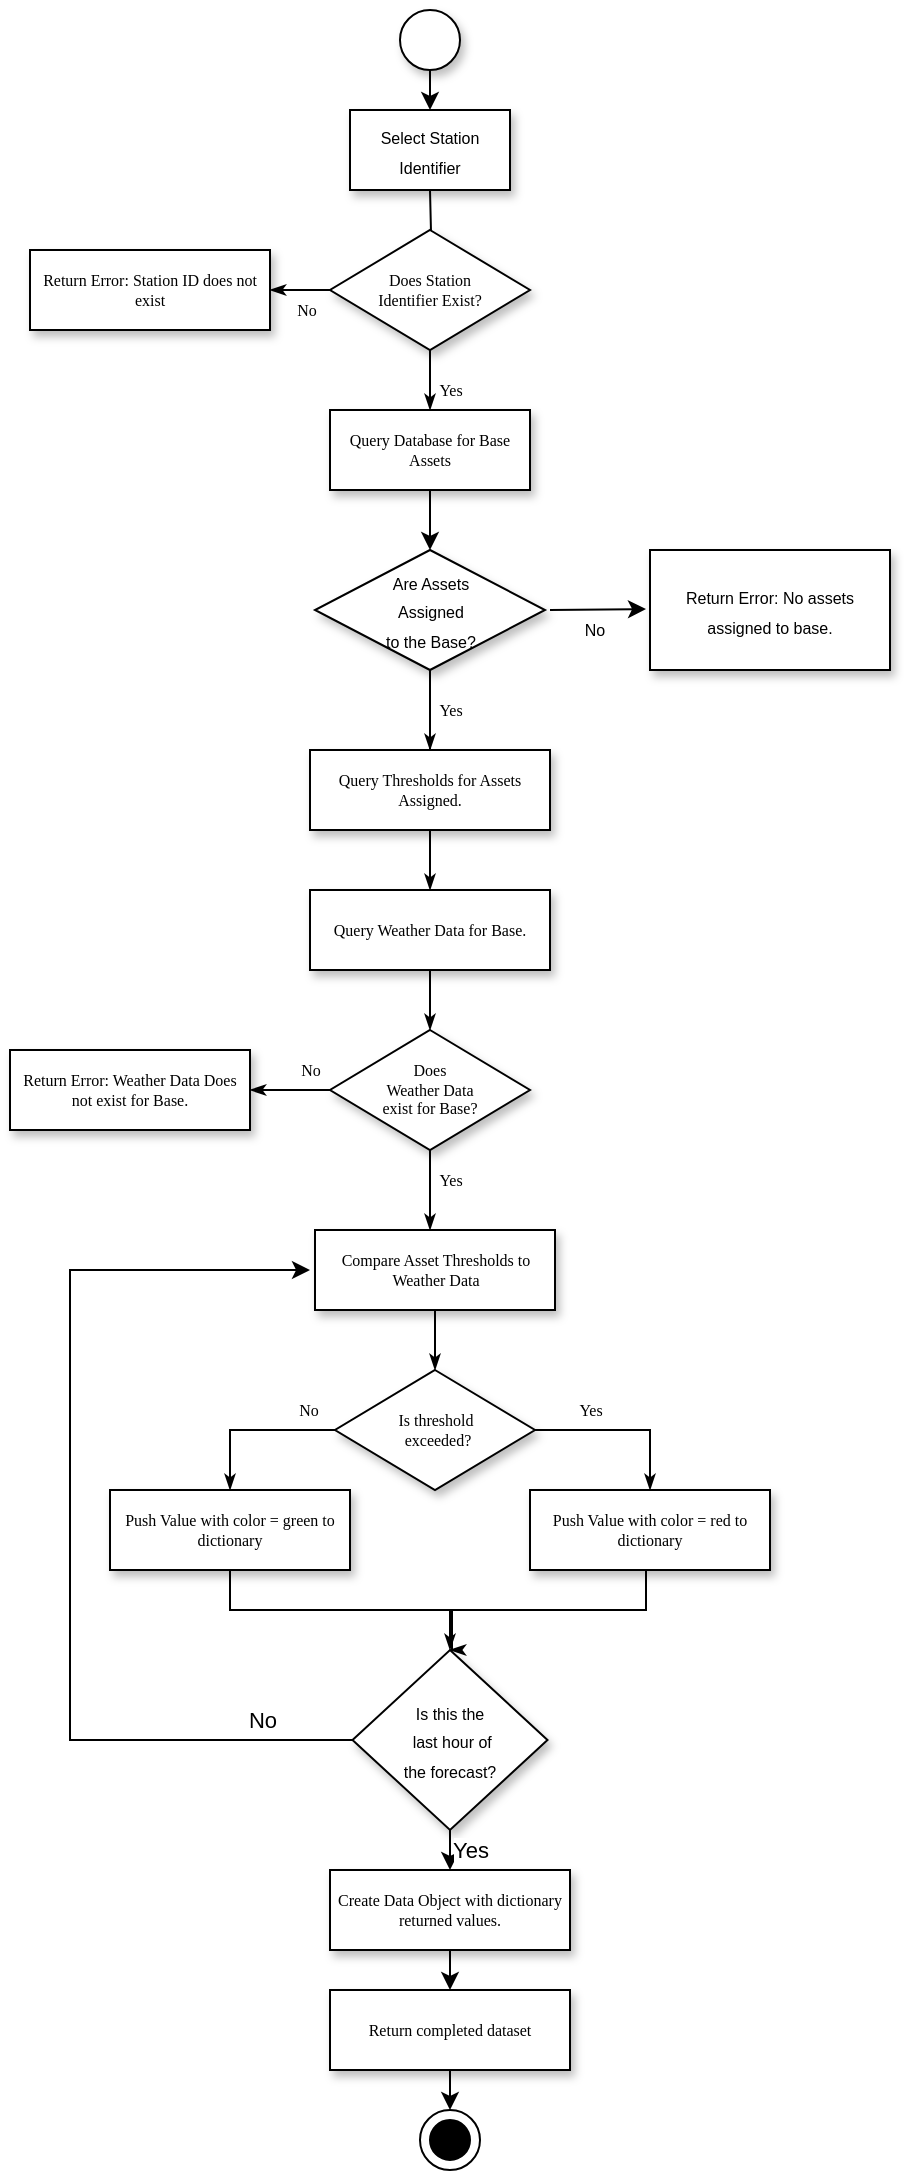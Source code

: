 <mxfile version="21.1.2" type="github">
  <diagram name="Page-1" id="edf60f1a-56cd-e834-aa8a-f176f3a09ee4">
    <mxGraphModel dx="1194" dy="1763" grid="1" gridSize="10" guides="1" tooltips="1" connect="1" arrows="1" fold="1" page="1" pageScale="1" pageWidth="850" pageHeight="1100" background="none" math="0" shadow="0">
      <root>
        <mxCell id="0" />
        <mxCell id="1" parent="0" />
        <mxCell id="60e70716793133e9-32" style="edgeStyle=orthogonalEdgeStyle;rounded=0;html=1;labelBackgroundColor=none;startSize=5;endArrow=classicThin;endFill=1;endSize=5;jettySize=auto;orthogonalLoop=1;strokeWidth=1;fontFamily=Verdana;fontSize=8;" parent="1" target="60e70716793133e9-5" edge="1">
          <mxGeometry relative="1" as="geometry">
            <mxPoint x="420" y="-1000" as="sourcePoint" />
          </mxGeometry>
        </mxCell>
        <mxCell id="60e70716793133e9-33" value="Yes" style="edgeStyle=orthogonalEdgeStyle;rounded=0;html=1;labelBackgroundColor=none;startSize=5;endArrow=classicThin;endFill=1;endSize=5;jettySize=auto;orthogonalLoop=1;strokeWidth=1;fontFamily=Verdana;fontSize=8;entryX=0.5;entryY=0;entryDx=0;entryDy=0;" parent="1" source="60e70716793133e9-5" edge="1" target="60e70716793133e9-8">
          <mxGeometry x="0.6" y="10" relative="1" as="geometry">
            <mxPoint as="offset" />
            <mxPoint x="370" y="-800" as="targetPoint" />
          </mxGeometry>
        </mxCell>
        <mxCell id="60e70716793133e9-37" value="No" style="edgeStyle=orthogonalEdgeStyle;rounded=0;html=1;labelBackgroundColor=none;startSize=5;endArrow=classicThin;endFill=1;endSize=5;jettySize=auto;orthogonalLoop=1;strokeWidth=1;fontFamily=Verdana;fontSize=8;" parent="1" source="60e70716793133e9-5" target="60e70716793133e9-9" edge="1">
          <mxGeometry x="-0.5" y="10" relative="1" as="geometry">
            <mxPoint as="offset" />
          </mxGeometry>
        </mxCell>
        <mxCell id="60e70716793133e9-5" value="Does Station &lt;br&gt;Identifier Exist?" style="rhombus;whiteSpace=wrap;html=1;rounded=0;shadow=1;labelBackgroundColor=none;strokeWidth=1;fontFamily=Verdana;fontSize=8;align=center;" parent="1" vertex="1">
          <mxGeometry x="370" y="-980" width="100" height="60" as="geometry" />
        </mxCell>
        <mxCell id="60e70716793133e9-8" value="Query Database for Base Assets" style="rounded=0;whiteSpace=wrap;html=1;shadow=1;labelBackgroundColor=none;strokeWidth=1;fontFamily=Verdana;fontSize=8;align=center;" parent="1" vertex="1">
          <mxGeometry x="370" y="-890" width="100" height="40" as="geometry" />
        </mxCell>
        <mxCell id="60e70716793133e9-9" value="Return Error: Station ID does not exist" style="whiteSpace=wrap;html=1;rounded=0;shadow=1;labelBackgroundColor=none;strokeWidth=1;fontFamily=Verdana;fontSize=8;align=center;" parent="1" vertex="1">
          <mxGeometry x="220" y="-970" width="120" height="40" as="geometry" />
        </mxCell>
        <mxCell id="60e70716793133e9-39" value="Yes" style="edgeStyle=orthogonalEdgeStyle;rounded=0;html=1;labelBackgroundColor=none;startSize=5;endArrow=classicThin;endFill=1;endSize=5;jettySize=auto;orthogonalLoop=1;strokeWidth=1;fontFamily=Verdana;fontSize=8;" parent="1" target="60e70716793133e9-12" edge="1">
          <mxGeometry x="0.636" y="10" relative="1" as="geometry">
            <mxPoint x="420" y="-690" as="sourcePoint" />
            <mxPoint as="offset" />
            <Array as="points">
              <mxPoint x="420" y="-760" />
              <mxPoint x="420" y="-760" />
            </Array>
          </mxGeometry>
        </mxCell>
        <mxCell id="60e70716793133e9-40" style="edgeStyle=orthogonalEdgeStyle;rounded=0;html=1;labelBackgroundColor=none;startSize=5;endArrow=classicThin;endFill=1;endSize=5;jettySize=auto;orthogonalLoop=1;strokeWidth=1;fontFamily=Verdana;fontSize=8;" parent="1" source="60e70716793133e9-12" target="60e70716793133e9-13" edge="1">
          <mxGeometry relative="1" as="geometry" />
        </mxCell>
        <mxCell id="60e70716793133e9-12" value="Query Thresholds for Assets Assigned." style="whiteSpace=wrap;html=1;rounded=0;shadow=1;labelBackgroundColor=none;strokeWidth=1;fontFamily=Verdana;fontSize=8;align=center;spacing=6;" parent="1" vertex="1">
          <mxGeometry x="360" y="-720" width="120" height="40" as="geometry" />
        </mxCell>
        <mxCell id="60e70716793133e9-42" style="edgeStyle=orthogonalEdgeStyle;rounded=0;html=1;labelBackgroundColor=none;startSize=5;endArrow=classicThin;endFill=1;endSize=5;jettySize=auto;orthogonalLoop=1;strokeWidth=1;fontFamily=Verdana;fontSize=8;" parent="1" source="60e70716793133e9-13" target="60e70716793133e9-14" edge="1">
          <mxGeometry relative="1" as="geometry" />
        </mxCell>
        <mxCell id="60e70716793133e9-13" value="Query Weather Data for Base." style="whiteSpace=wrap;html=1;rounded=0;shadow=1;labelBackgroundColor=none;strokeWidth=1;fontFamily=Verdana;fontSize=8;align=center;" parent="1" vertex="1">
          <mxGeometry x="360" y="-650" width="120" height="40" as="geometry" />
        </mxCell>
        <mxCell id="60e70716793133e9-44" value="No" style="edgeStyle=orthogonalEdgeStyle;rounded=0;html=1;labelBackgroundColor=none;startSize=5;endArrow=classicThin;endFill=1;endSize=5;jettySize=auto;orthogonalLoop=1;strokeWidth=1;fontFamily=Verdana;fontSize=8;" parent="1" source="60e70716793133e9-14" target="60e70716793133e9-16" edge="1">
          <mxGeometry x="-0.5" y="-10" relative="1" as="geometry">
            <mxPoint as="offset" />
          </mxGeometry>
        </mxCell>
        <mxCell id="60e70716793133e9-14" value="Does &lt;br&gt;Weather Data &lt;br&gt;exist for Base?" style="rhombus;whiteSpace=wrap;html=1;rounded=0;shadow=1;labelBackgroundColor=none;strokeWidth=1;fontFamily=Verdana;fontSize=8;align=center;" parent="1" vertex="1">
          <mxGeometry x="370" y="-580" width="100" height="60" as="geometry" />
        </mxCell>
        <mxCell id="60e70716793133e9-16" value="Return Error: Weather Data Does not exist for Base." style="whiteSpace=wrap;html=1;rounded=0;shadow=1;labelBackgroundColor=none;strokeWidth=1;fontFamily=Verdana;fontSize=8;align=center;" parent="1" vertex="1">
          <mxGeometry x="210" y="-570" width="120" height="40" as="geometry" />
        </mxCell>
        <mxCell id="60e70716793133e9-48" style="edgeStyle=orthogonalEdgeStyle;rounded=0;html=1;labelBackgroundColor=none;startSize=5;endArrow=classicThin;endFill=1;endSize=5;jettySize=auto;orthogonalLoop=1;strokeWidth=1;fontFamily=Verdana;fontSize=8;entryX=0.5;entryY=0;entryDx=0;entryDy=0;" parent="1" source="60e70716793133e9-18" edge="1" target="60e70716793133e9-21">
          <mxGeometry relative="1" as="geometry">
            <mxPoint x="422.5" y="-290" as="targetPoint" />
          </mxGeometry>
        </mxCell>
        <mxCell id="60e70716793133e9-18" value="Compare Asset Thresholds to Weather Data" style="whiteSpace=wrap;html=1;rounded=0;shadow=1;labelBackgroundColor=none;strokeWidth=1;fontFamily=Verdana;fontSize=8;align=center;" parent="1" vertex="1">
          <mxGeometry x="362.5" y="-480" width="120" height="40" as="geometry" />
        </mxCell>
        <mxCell id="60e70716793133e9-54" value="No" style="edgeStyle=orthogonalEdgeStyle;rounded=0;html=1;labelBackgroundColor=none;startSize=5;endArrow=classicThin;endFill=1;endSize=5;jettySize=auto;orthogonalLoop=1;strokeWidth=1;fontFamily=Verdana;fontSize=8;exitX=0;exitY=0.5;exitDx=0;exitDy=0;entryX=0.5;entryY=0;entryDx=0;entryDy=0;" parent="1" source="60e70716793133e9-21" edge="1" target="60e70716793133e9-23">
          <mxGeometry x="-0.66" y="-10" relative="1" as="geometry">
            <mxPoint as="offset" />
            <mxPoint x="327.5" y="-190" as="targetPoint" />
          </mxGeometry>
        </mxCell>
        <mxCell id="60e70716793133e9-21" value="Is threshold&lt;br&gt;&amp;nbsp;exceeded?" style="rhombus;whiteSpace=wrap;html=1;rounded=0;shadow=1;labelBackgroundColor=none;strokeWidth=1;fontFamily=Verdana;fontSize=8;align=center;" parent="1" vertex="1">
          <mxGeometry x="372.5" y="-410" width="100" height="60" as="geometry" />
        </mxCell>
        <mxCell id="60e70716793133e9-23" value="Push Value with color = green to dictionary" style="rounded=0;whiteSpace=wrap;html=1;shadow=1;labelBackgroundColor=none;strokeWidth=1;fontFamily=Verdana;fontSize=8;align=center;" parent="1" vertex="1">
          <mxGeometry x="260" y="-350" width="120" height="40" as="geometry" />
        </mxCell>
        <mxCell id="60e70716793133e9-24" value="Push Value with color = red to dictionary" style="rounded=0;whiteSpace=wrap;html=1;shadow=1;labelBackgroundColor=none;strokeWidth=1;fontFamily=Verdana;fontSize=8;align=center;" parent="1" vertex="1">
          <mxGeometry x="470" y="-350" width="120" height="40" as="geometry" />
        </mxCell>
        <mxCell id="60e70716793133e9-25" value="Create Data Object with dictionary returned values." style="rounded=0;whiteSpace=wrap;html=1;shadow=1;labelBackgroundColor=none;strokeWidth=1;fontFamily=Verdana;fontSize=8;align=center;" parent="1" vertex="1">
          <mxGeometry x="370" y="-160" width="120" height="40" as="geometry" />
        </mxCell>
        <mxCell id="60e70716793133e9-28" value="Return completed dataset" style="whiteSpace=wrap;html=1;rounded=0;shadow=1;labelBackgroundColor=none;strokeWidth=1;fontFamily=Verdana;fontSize=8;align=center;" parent="1" vertex="1">
          <mxGeometry x="370" y="-100" width="120" height="40" as="geometry" />
        </mxCell>
        <mxCell id="9Hu3HTvfwDq4gbBIYJxr-2" value="" style="endArrow=classic;html=1;rounded=0;entryX=0.5;entryY=0;entryDx=0;entryDy=0;" parent="1" edge="1" source="9Hu3HTvfwDq4gbBIYJxr-4">
          <mxGeometry width="50" height="50" relative="1" as="geometry">
            <mxPoint x="420" y="-1060" as="sourcePoint" />
            <mxPoint x="420" y="-1020" as="targetPoint" />
          </mxGeometry>
        </mxCell>
        <mxCell id="9Hu3HTvfwDq4gbBIYJxr-3" value="" style="ellipse;whiteSpace=wrap;html=1;rounded=0;shadow=1;" parent="1" vertex="1">
          <mxGeometry x="405" y="-1090" width="30" height="30" as="geometry" />
        </mxCell>
        <mxCell id="9Hu3HTvfwDq4gbBIYJxr-7" value="&lt;font style=&quot;font-size: 8px;&quot;&gt;Are Assets &lt;br&gt;Assigned &lt;br&gt;to the Base?&lt;/font&gt;" style="rhombus;whiteSpace=wrap;html=1;rounded=0;shadow=1;" parent="1" vertex="1">
          <mxGeometry x="362.5" y="-820" width="115" height="60" as="geometry" />
        </mxCell>
        <mxCell id="9Hu3HTvfwDq4gbBIYJxr-8" value="&lt;font style=&quot;font-size: 8px;&quot;&gt;Return Error: No assets assigned to base.&lt;/font&gt;" style="whiteSpace=wrap;html=1;rounded=0;shadow=1;glass=0;" parent="1" vertex="1">
          <mxGeometry x="530" y="-820" width="120" height="60" as="geometry" />
        </mxCell>
        <mxCell id="9Hu3HTvfwDq4gbBIYJxr-10" value="" style="endArrow=classic;html=1;rounded=0;entryX=0.5;entryY=0;entryDx=0;entryDy=0;exitX=0.5;exitY=1;exitDx=0;exitDy=0;" parent="1" source="60e70716793133e9-8" target="9Hu3HTvfwDq4gbBIYJxr-7" edge="1">
          <mxGeometry width="50" height="50" relative="1" as="geometry">
            <mxPoint x="430" y="-720" as="sourcePoint" />
            <mxPoint x="480" y="-770" as="targetPoint" />
          </mxGeometry>
        </mxCell>
        <mxCell id="9Hu3HTvfwDq4gbBIYJxr-11" value="No" style="endArrow=classic;html=1;rounded=0;fontSize=8;" parent="1" edge="1">
          <mxGeometry x="-0.109" y="-10" width="50" height="50" relative="1" as="geometry">
            <mxPoint x="480" y="-790" as="sourcePoint" />
            <mxPoint x="528" y="-790.5" as="targetPoint" />
            <mxPoint as="offset" />
          </mxGeometry>
        </mxCell>
        <mxCell id="9Hu3HTvfwDq4gbBIYJxr-12" value="Yes" style="edgeStyle=orthogonalEdgeStyle;rounded=0;html=1;labelBackgroundColor=none;startSize=5;endArrow=classicThin;endFill=1;endSize=5;jettySize=auto;orthogonalLoop=1;strokeWidth=1;fontFamily=Verdana;fontSize=8;exitX=0.5;exitY=1;exitDx=0;exitDy=0;" parent="1" edge="1" source="60e70716793133e9-14">
          <mxGeometry x="-0.25" y="10" relative="1" as="geometry">
            <mxPoint x="420" y="-410" as="sourcePoint" />
            <mxPoint x="420" y="-480" as="targetPoint" />
            <mxPoint as="offset" />
          </mxGeometry>
        </mxCell>
        <mxCell id="9Hu3HTvfwDq4gbBIYJxr-13" value="Yes" style="edgeStyle=orthogonalEdgeStyle;rounded=0;html=1;labelBackgroundColor=none;startSize=5;endArrow=classicThin;endFill=1;endSize=5;jettySize=auto;orthogonalLoop=1;strokeWidth=1;fontFamily=Verdana;fontSize=8;entryX=0.5;entryY=0;entryDx=0;entryDy=0;exitX=1;exitY=0.5;exitDx=0;exitDy=0;" parent="1" target="60e70716793133e9-24" edge="1" source="60e70716793133e9-21">
          <mxGeometry x="-0.371" y="10" relative="1" as="geometry">
            <mxPoint as="offset" />
            <mxPoint x="470" y="-280" as="sourcePoint" />
            <mxPoint x="527.5" y="-250" as="targetPoint" />
            <Array as="points">
              <mxPoint x="530" y="-380" />
            </Array>
          </mxGeometry>
        </mxCell>
        <mxCell id="yEDlyhArAwJGHGl8fLWN-2" value="" style="ellipse;whiteSpace=wrap;html=1;aspect=fixed;" vertex="1" parent="1">
          <mxGeometry x="415" y="-40" width="30" height="30" as="geometry" />
        </mxCell>
        <mxCell id="yEDlyhArAwJGHGl8fLWN-3" value="" style="ellipse;whiteSpace=wrap;html=1;aspect=fixed;fillColor=#000000;" vertex="1" parent="1">
          <mxGeometry x="420" y="-35" width="20" height="20" as="geometry" />
        </mxCell>
        <mxCell id="yEDlyhArAwJGHGl8fLWN-6" value="" style="endArrow=classic;html=1;rounded=0;exitX=0;exitY=0.5;exitDx=0;exitDy=0;" edge="1" parent="1" source="yEDlyhArAwJGHGl8fLWN-5">
          <mxGeometry width="50" height="50" relative="1" as="geometry">
            <mxPoint x="390" y="30" as="sourcePoint" />
            <mxPoint x="360" y="-460" as="targetPoint" />
            <Array as="points">
              <mxPoint x="240" y="-225" />
              <mxPoint x="240" y="-460" />
            </Array>
          </mxGeometry>
        </mxCell>
        <mxCell id="yEDlyhArAwJGHGl8fLWN-7" value="No" style="edgeLabel;html=1;align=center;verticalAlign=middle;resizable=0;points=[];" vertex="1" connectable="0" parent="yEDlyhArAwJGHGl8fLWN-6">
          <mxGeometry x="-0.812" relative="1" as="geometry">
            <mxPoint x="1" y="-10" as="offset" />
          </mxGeometry>
        </mxCell>
        <mxCell id="yEDlyhArAwJGHGl8fLWN-11" value="" style="endArrow=classic;html=1;rounded=0;entryX=0.5;entryY=0;entryDx=0;entryDy=0;" edge="1" parent="1" target="9Hu3HTvfwDq4gbBIYJxr-4">
          <mxGeometry width="50" height="50" relative="1" as="geometry">
            <mxPoint x="420" y="-1060" as="sourcePoint" />
            <mxPoint x="420" y="-1020" as="targetPoint" />
          </mxGeometry>
        </mxCell>
        <mxCell id="9Hu3HTvfwDq4gbBIYJxr-4" value="&lt;font style=&quot;font-size: 8px;&quot;&gt;Select Station Identifier&lt;/font&gt;" style="rounded=0;whiteSpace=wrap;html=1;shadow=1;" parent="1" vertex="1">
          <mxGeometry x="380" y="-1040" width="80" height="40" as="geometry" />
        </mxCell>
        <mxCell id="yEDlyhArAwJGHGl8fLWN-12" value="" style="edgeStyle=orthogonalEdgeStyle;rounded=0;html=1;labelBackgroundColor=none;startSize=5;endArrow=classicThin;endFill=1;endSize=5;jettySize=auto;orthogonalLoop=1;strokeWidth=1;fontFamily=Verdana;fontSize=8;entryX=0.5;entryY=0;entryDx=0;entryDy=0;" edge="1" parent="1" source="60e70716793133e9-24" target="yEDlyhArAwJGHGl8fLWN-5">
          <mxGeometry relative="1" as="geometry">
            <mxPoint x="528" y="-310" as="sourcePoint" />
            <mxPoint x="431.25" y="-160" as="targetPoint" />
            <Array as="points">
              <mxPoint x="528" y="-290" />
              <mxPoint x="431" y="-290" />
            </Array>
          </mxGeometry>
        </mxCell>
        <mxCell id="yEDlyhArAwJGHGl8fLWN-13" value="" style="edgeStyle=orthogonalEdgeStyle;rounded=0;html=1;labelBackgroundColor=none;startSize=5;endArrow=classicThin;endFill=1;endSize=5;jettySize=auto;orthogonalLoop=1;strokeWidth=1;fontFamily=Verdana;fontSize=8;entryX=0.5;entryY=0;entryDx=0;entryDy=0;exitX=0.5;exitY=1;exitDx=0;exitDy=0;" edge="1" parent="1" source="60e70716793133e9-23" target="yEDlyhArAwJGHGl8fLWN-5">
          <mxGeometry relative="1" as="geometry">
            <mxPoint x="320" y="-310" as="sourcePoint" />
            <mxPoint x="431.25" y="-160" as="targetPoint" />
            <Array as="points">
              <mxPoint x="320" y="-290" />
              <mxPoint x="430" y="-290" />
            </Array>
          </mxGeometry>
        </mxCell>
        <mxCell id="yEDlyhArAwJGHGl8fLWN-5" value="&lt;font style=&quot;font-size: 8px;&quot;&gt;Is this the&lt;br&gt;&amp;nbsp;last hour of &lt;br&gt;the forecast?&lt;/font&gt;" style="rhombus;whiteSpace=wrap;html=1;shadow=1;" vertex="1" parent="1">
          <mxGeometry x="381.25" y="-270" width="97.5" height="90" as="geometry" />
        </mxCell>
        <mxCell id="yEDlyhArAwJGHGl8fLWN-16" value="Yes" style="endArrow=classic;html=1;rounded=0;exitX=0.5;exitY=1;exitDx=0;exitDy=0;entryX=0.5;entryY=0;entryDx=0;entryDy=0;" edge="1" parent="1" source="yEDlyhArAwJGHGl8fLWN-5" target="60e70716793133e9-25">
          <mxGeometry y="10" width="50" height="50" relative="1" as="geometry">
            <mxPoint x="520" y="-130" as="sourcePoint" />
            <mxPoint x="570" y="-180" as="targetPoint" />
            <mxPoint as="offset" />
          </mxGeometry>
        </mxCell>
        <mxCell id="yEDlyhArAwJGHGl8fLWN-17" value="" style="endArrow=classic;html=1;rounded=0;exitX=0.5;exitY=1;exitDx=0;exitDy=0;entryX=0.5;entryY=0;entryDx=0;entryDy=0;" edge="1" parent="1" source="60e70716793133e9-25" target="60e70716793133e9-28">
          <mxGeometry width="50" height="50" relative="1" as="geometry">
            <mxPoint x="520" y="-130" as="sourcePoint" />
            <mxPoint x="570" y="-180" as="targetPoint" />
          </mxGeometry>
        </mxCell>
        <mxCell id="yEDlyhArAwJGHGl8fLWN-18" value="" style="endArrow=classic;html=1;rounded=0;exitX=0.5;exitY=1;exitDx=0;exitDy=0;entryX=0.5;entryY=0;entryDx=0;entryDy=0;" edge="1" parent="1" source="60e70716793133e9-28" target="yEDlyhArAwJGHGl8fLWN-2">
          <mxGeometry width="50" height="50" relative="1" as="geometry">
            <mxPoint x="520" y="-130" as="sourcePoint" />
            <mxPoint x="570" y="-180" as="targetPoint" />
          </mxGeometry>
        </mxCell>
      </root>
    </mxGraphModel>
  </diagram>
</mxfile>
